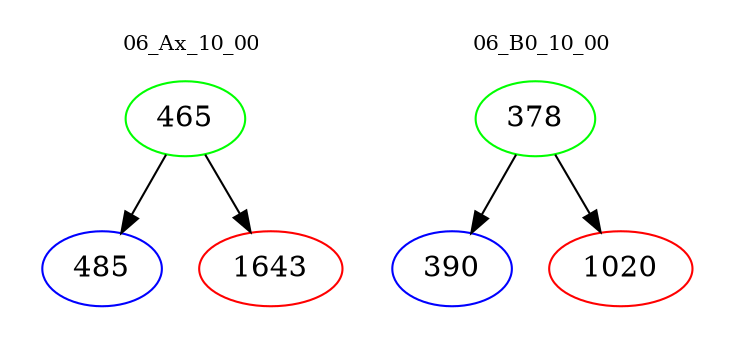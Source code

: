 digraph{
subgraph cluster_0 {
color = white
label = "06_Ax_10_00";
fontsize=10;
T0_465 [label="465", color="green"]
T0_465 -> T0_485 [color="black"]
T0_485 [label="485", color="blue"]
T0_465 -> T0_1643 [color="black"]
T0_1643 [label="1643", color="red"]
}
subgraph cluster_1 {
color = white
label = "06_B0_10_00";
fontsize=10;
T1_378 [label="378", color="green"]
T1_378 -> T1_390 [color="black"]
T1_390 [label="390", color="blue"]
T1_378 -> T1_1020 [color="black"]
T1_1020 [label="1020", color="red"]
}
}
